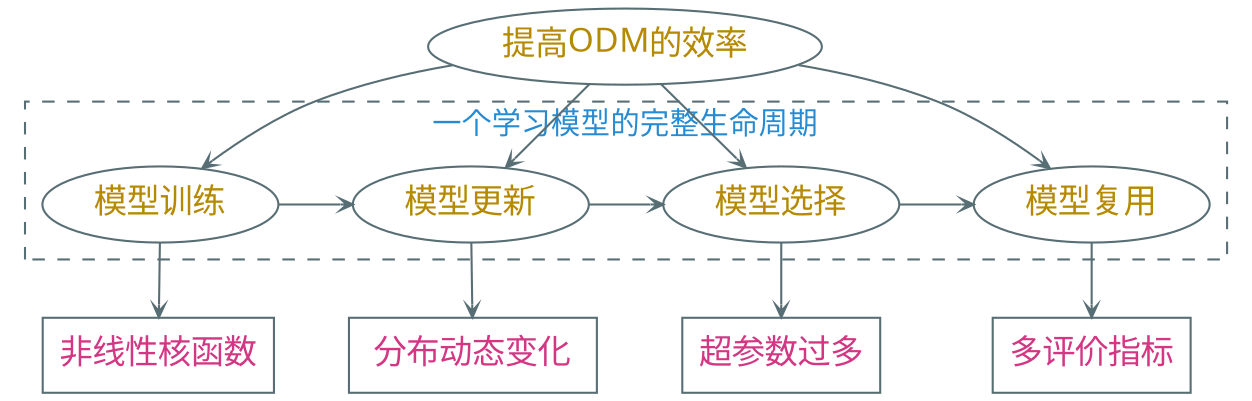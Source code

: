 digraph g {
  graph [nodesep=0.5, ranksep=0.5]
  bgcolor="transparent"

  node [shape=ellipse color="#586e75" fontcolor="#b58900" fontsize=16 fontname="EBG,LXGW"]
  edge [arrowhead=vee color="#586e75" fontcolor="#268bd2" fontsize=16 fontname="EBG,LXGW" arrowsize=0.6]

  提高ODM的效率 -> {模型训练,模型更新,模型选择,模型复用}

  subgraph cluster_R {
    label="一个学习模型的完整生命周期"
    color="#586e75"
    fontname="EBG,LXGW"
    fontcolor="#268bd2"
    style="dashed"
    模型训练 -> 模型更新 -> 模型选择 -> 模型复用 [constraint=false]
  }

  node [shape=box fontcolor="#d33682"]

  模型训练 -> 非线性核函数

  模型更新 -> " 分布动态变化 "

  模型选择 -> 超参数过多

  模型复用 -> 多评价指标
}